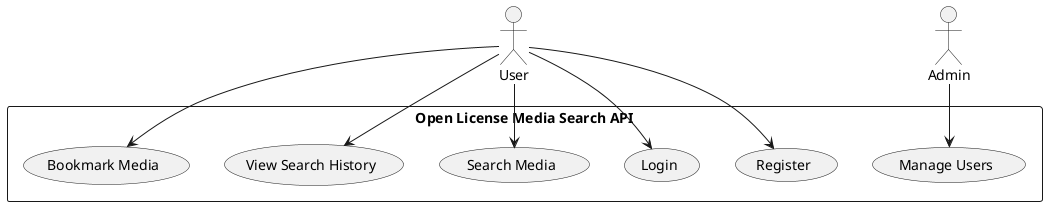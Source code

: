@startuml
actor User
actor Admin

rectangle "Open License Media Search API" {
    usecase "Register" as UC_Register
    usecase "Login" as UC_Login
    usecase "Search Media" as UC_Search
    usecase "View Search History" as UC_View_History
    usecase "Bookmark Media" as UC_Bookmark
    usecase "Manage Users" as UC_Manage_Users
}

User --> UC_Register
User --> UC_Login
User --> UC_Search
User --> UC_View_History
User --> UC_Bookmark

Admin --> UC_Manage_Users
@enduml
